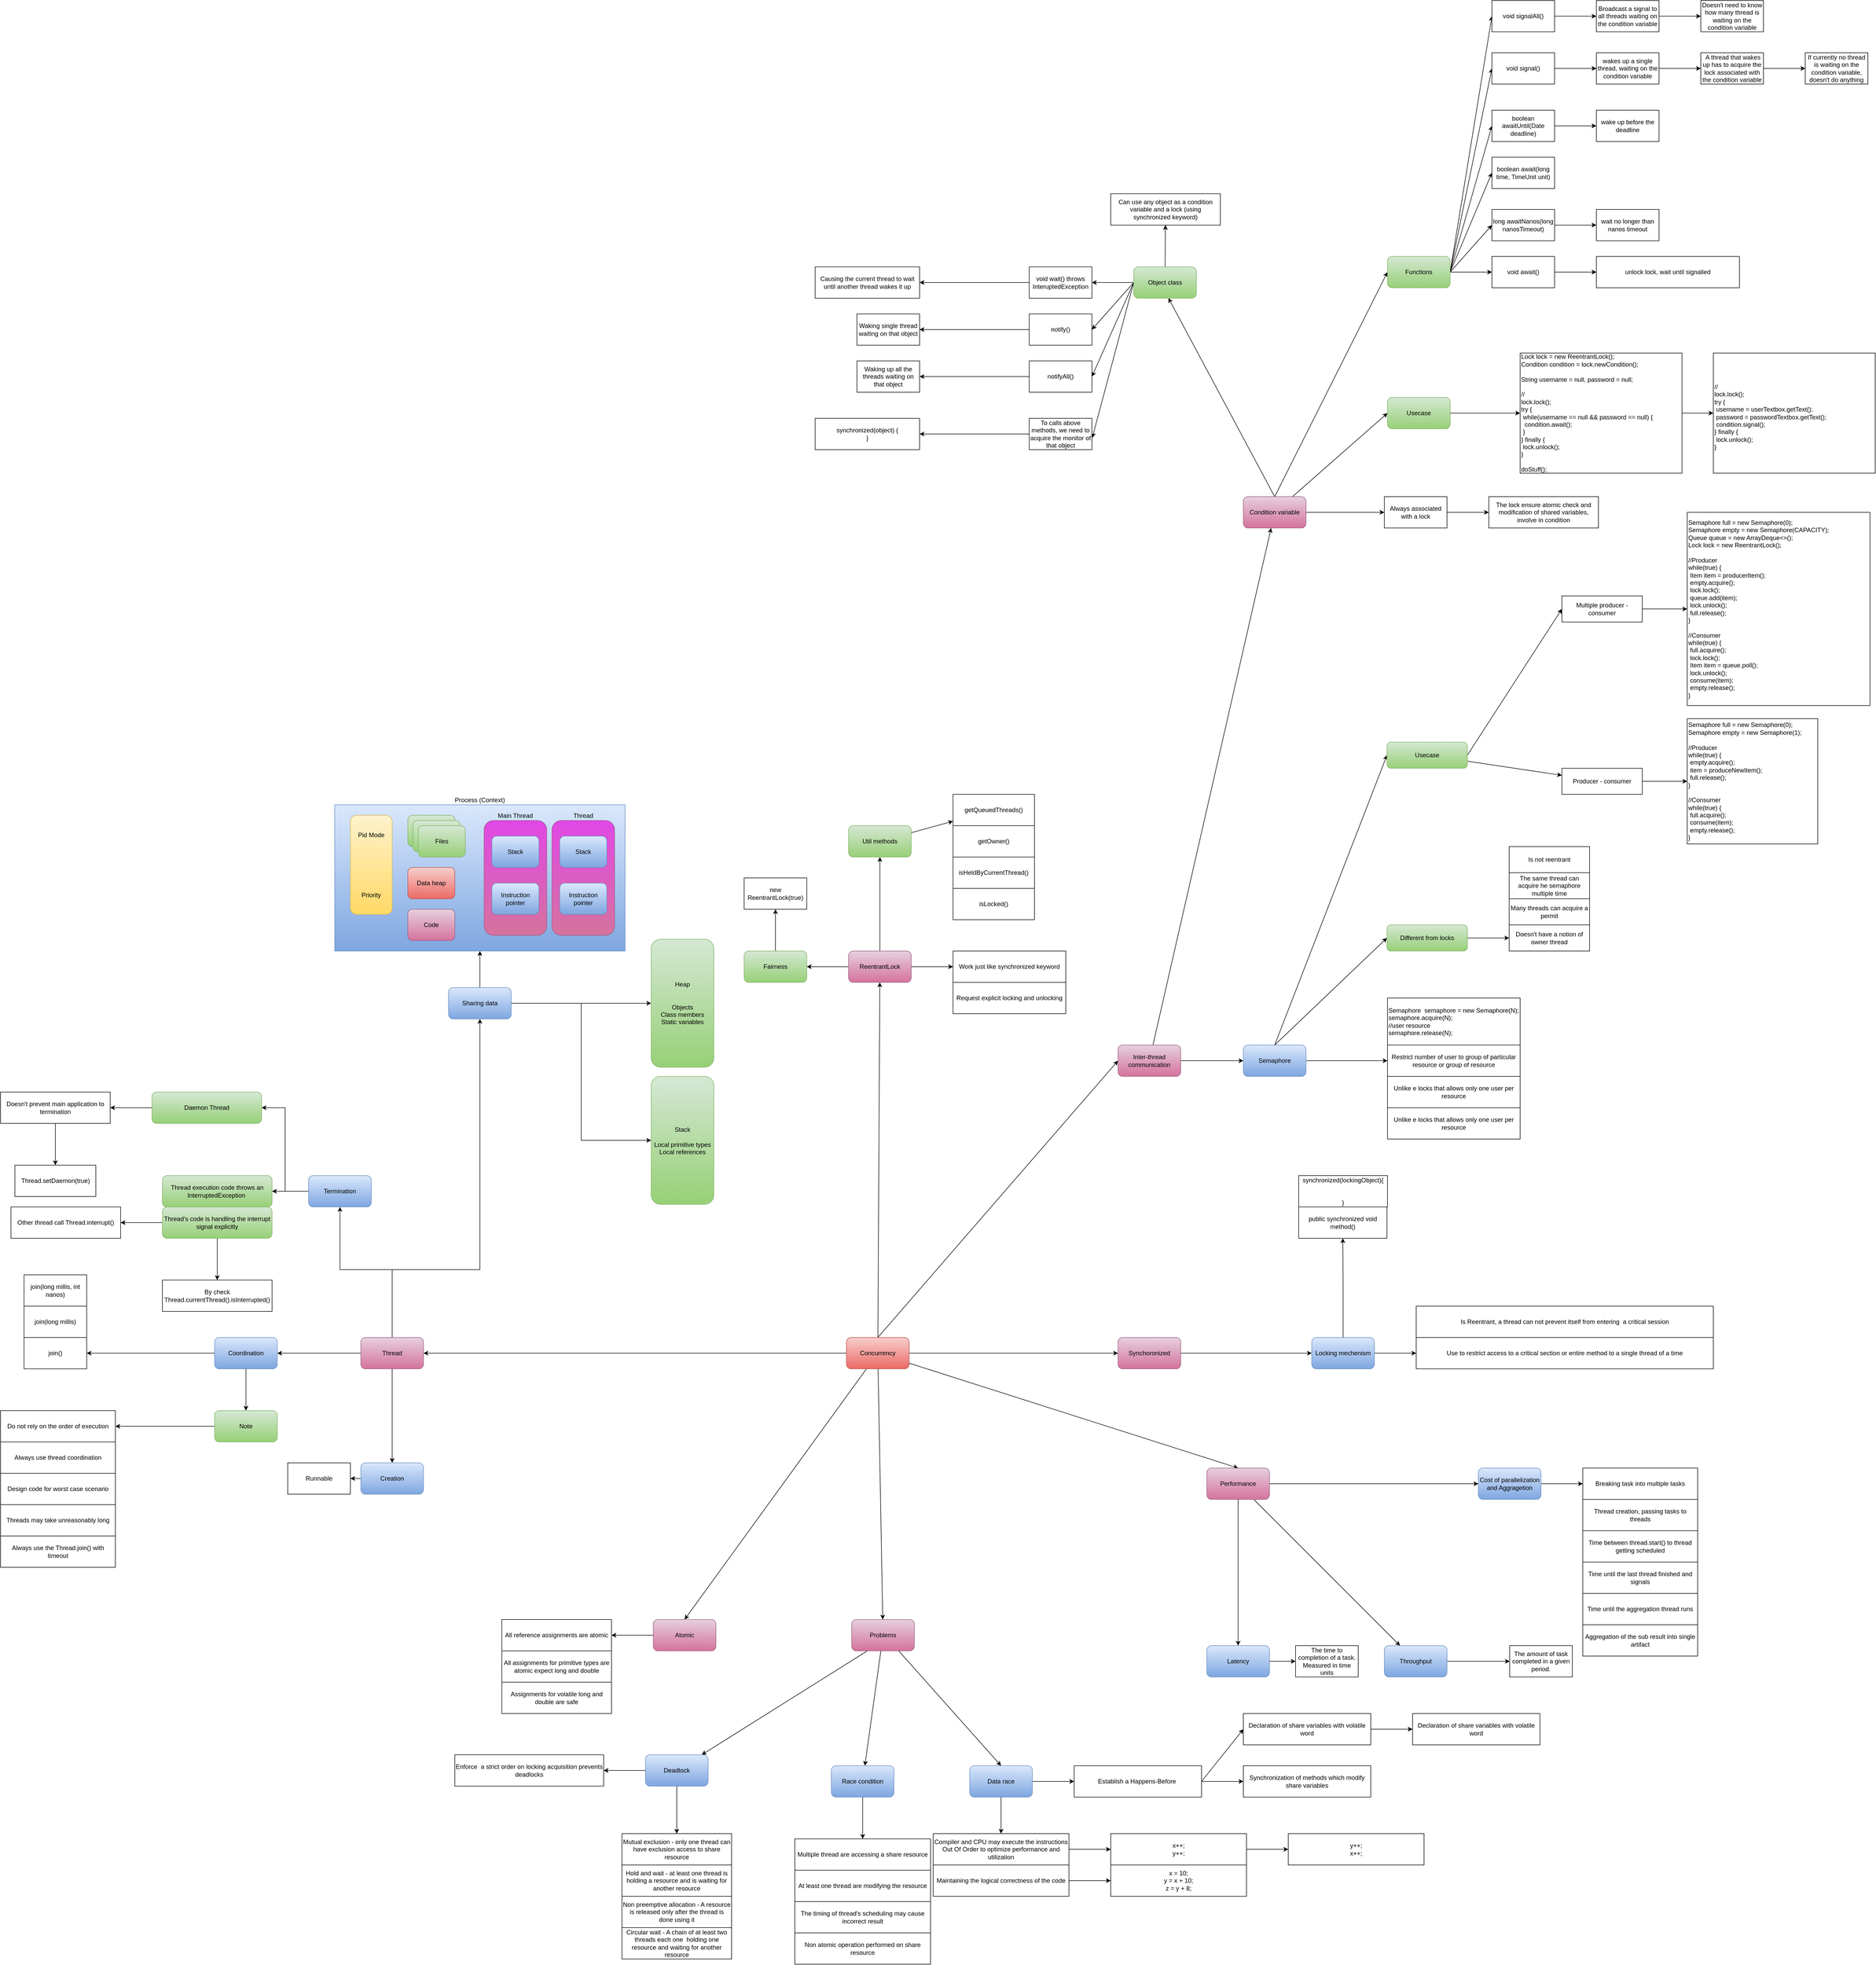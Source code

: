 <mxfile version="15.4.3" type="github">
  <diagram id="oZy7wKbEqz0-zu5jRp38" name="Page-1">
    <mxGraphModel dx="2783" dy="2982" grid="1" gridSize="10" guides="1" tooltips="1" connect="1" arrows="1" fold="1" page="1" pageScale="1" pageWidth="827" pageHeight="1169" math="0" shadow="0">
      <root>
        <mxCell id="0" />
        <mxCell id="1" parent="0" />
        <mxCell id="ih0MxeRuf-zjSA7udGjn-3" value="" style="edgeStyle=orthogonalEdgeStyle;rounded=0;orthogonalLoop=1;jettySize=auto;html=1;" parent="1" source="ih0MxeRuf-zjSA7udGjn-1" target="ih0MxeRuf-zjSA7udGjn-2" edge="1">
          <mxGeometry relative="1" as="geometry" />
        </mxCell>
        <mxCell id="8QjGCknOsjC02xYANgVm-7" value="" style="edgeStyle=orthogonalEdgeStyle;rounded=0;orthogonalLoop=1;jettySize=auto;html=1;" parent="1" source="ih0MxeRuf-zjSA7udGjn-1" target="8QjGCknOsjC02xYANgVm-6" edge="1">
          <mxGeometry relative="1" as="geometry" />
        </mxCell>
        <mxCell id="8QjGCknOsjC02xYANgVm-22" style="orthogonalLoop=1;jettySize=auto;html=1;entryX=0.5;entryY=0;entryDx=0;entryDy=0;rounded=0;strokeColor=none;" parent="1" source="ih0MxeRuf-zjSA7udGjn-1" target="ih0MxeRuf-zjSA7udGjn-39" edge="1">
          <mxGeometry relative="1" as="geometry" />
        </mxCell>
        <mxCell id="8QjGCknOsjC02xYANgVm-23" style="edgeStyle=none;rounded=0;orthogonalLoop=1;jettySize=auto;html=1;entryX=0.5;entryY=0;entryDx=0;entryDy=0;" parent="1" source="ih0MxeRuf-zjSA7udGjn-1" target="ih0MxeRuf-zjSA7udGjn-39" edge="1">
          <mxGeometry relative="1" as="geometry" />
        </mxCell>
        <mxCell id="8QjGCknOsjC02xYANgVm-25" style="edgeStyle=none;rounded=0;orthogonalLoop=1;jettySize=auto;html=1;entryX=0.5;entryY=0;entryDx=0;entryDy=0;" parent="1" source="ih0MxeRuf-zjSA7udGjn-1" target="8QjGCknOsjC02xYANgVm-24" edge="1">
          <mxGeometry relative="1" as="geometry" />
        </mxCell>
        <mxCell id="8QjGCknOsjC02xYANgVm-31" value="" style="edgeStyle=none;rounded=0;orthogonalLoop=1;jettySize=auto;html=1;" parent="1" source="ih0MxeRuf-zjSA7udGjn-1" target="8QjGCknOsjC02xYANgVm-30" edge="1">
          <mxGeometry relative="1" as="geometry" />
        </mxCell>
        <mxCell id="12GSZSamHGXfUHSNvfuX-2" style="rounded=0;orthogonalLoop=1;jettySize=auto;html=1;exitX=0.5;exitY=0;exitDx=0;exitDy=0;entryX=0;entryY=0.5;entryDx=0;entryDy=0;" edge="1" parent="1" source="ih0MxeRuf-zjSA7udGjn-1" target="12GSZSamHGXfUHSNvfuX-1">
          <mxGeometry relative="1" as="geometry" />
        </mxCell>
        <mxCell id="12GSZSamHGXfUHSNvfuX-93" value="" style="edgeStyle=none;rounded=0;orthogonalLoop=1;jettySize=auto;html=1;" edge="1" parent="1" source="ih0MxeRuf-zjSA7udGjn-1" target="12GSZSamHGXfUHSNvfuX-92">
          <mxGeometry relative="1" as="geometry" />
        </mxCell>
        <mxCell id="ih0MxeRuf-zjSA7udGjn-1" value="Concurrency" style="rounded=1;whiteSpace=wrap;html=1;gradientColor=#ea6b66;fillColor=#f8cecc;strokeColor=#b85450;" parent="1" vertex="1">
          <mxGeometry x="350" y="370" width="120" height="60" as="geometry" />
        </mxCell>
        <mxCell id="ih0MxeRuf-zjSA7udGjn-7" value="" style="edgeStyle=orthogonalEdgeStyle;rounded=0;orthogonalLoop=1;jettySize=auto;html=1;" parent="1" source="ih0MxeRuf-zjSA7udGjn-2" target="ih0MxeRuf-zjSA7udGjn-6" edge="1">
          <mxGeometry relative="1" as="geometry" />
        </mxCell>
        <mxCell id="ih0MxeRuf-zjSA7udGjn-10" value="" style="edgeStyle=orthogonalEdgeStyle;rounded=0;orthogonalLoop=1;jettySize=auto;html=1;" parent="1" source="ih0MxeRuf-zjSA7udGjn-2" target="ih0MxeRuf-zjSA7udGjn-9" edge="1">
          <mxGeometry relative="1" as="geometry">
            <Array as="points">
              <mxPoint x="-520" y="240" />
              <mxPoint x="-620" y="240" />
            </Array>
          </mxGeometry>
        </mxCell>
        <mxCell id="ih0MxeRuf-zjSA7udGjn-26" value="" style="edgeStyle=orthogonalEdgeStyle;rounded=0;orthogonalLoop=1;jettySize=auto;html=1;" parent="1" source="ih0MxeRuf-zjSA7udGjn-2" target="ih0MxeRuf-zjSA7udGjn-25" edge="1">
          <mxGeometry relative="1" as="geometry" />
        </mxCell>
        <mxCell id="ih0MxeRuf-zjSA7udGjn-62" style="edgeStyle=orthogonalEdgeStyle;rounded=0;orthogonalLoop=1;jettySize=auto;html=1;entryX=0.5;entryY=1;entryDx=0;entryDy=0;" parent="1" source="ih0MxeRuf-zjSA7udGjn-2" target="ih0MxeRuf-zjSA7udGjn-61" edge="1">
          <mxGeometry relative="1" as="geometry">
            <Array as="points">
              <mxPoint x="-520" y="240" />
              <mxPoint x="-352" y="240" />
            </Array>
            <mxPoint x="-360" y="-240" as="targetPoint" />
          </mxGeometry>
        </mxCell>
        <mxCell id="ih0MxeRuf-zjSA7udGjn-2" value="Thread" style="rounded=1;whiteSpace=wrap;html=1;gradientColor=#d5739d;fillColor=#e6d0de;strokeColor=#996185;" parent="1" vertex="1">
          <mxGeometry x="-580" y="370" width="120" height="60" as="geometry" />
        </mxCell>
        <mxCell id="ih0MxeRuf-zjSA7udGjn-4" value="Runnable" style="rounded=0;whiteSpace=wrap;html=1;" parent="1" vertex="1">
          <mxGeometry x="-720" y="610" width="120" height="60" as="geometry" />
        </mxCell>
        <mxCell id="ih0MxeRuf-zjSA7udGjn-8" style="edgeStyle=orthogonalEdgeStyle;rounded=0;orthogonalLoop=1;jettySize=auto;html=1;entryX=1;entryY=0.5;entryDx=0;entryDy=0;" parent="1" source="ih0MxeRuf-zjSA7udGjn-6" target="ih0MxeRuf-zjSA7udGjn-4" edge="1">
          <mxGeometry relative="1" as="geometry" />
        </mxCell>
        <mxCell id="ih0MxeRuf-zjSA7udGjn-6" value="Creation" style="rounded=1;whiteSpace=wrap;html=1;gradientColor=#7ea6e0;fillColor=#dae8fc;strokeColor=#6c8ebf;" parent="1" vertex="1">
          <mxGeometry x="-580" y="610" width="120" height="60" as="geometry" />
        </mxCell>
        <mxCell id="ih0MxeRuf-zjSA7udGjn-12" value="" style="edgeStyle=orthogonalEdgeStyle;rounded=0;orthogonalLoop=1;jettySize=auto;html=1;" parent="1" source="ih0MxeRuf-zjSA7udGjn-9" target="ih0MxeRuf-zjSA7udGjn-11" edge="1">
          <mxGeometry relative="1" as="geometry" />
        </mxCell>
        <mxCell id="ih0MxeRuf-zjSA7udGjn-20" style="edgeStyle=orthogonalEdgeStyle;rounded=0;orthogonalLoop=1;jettySize=auto;html=1;entryX=1;entryY=0.5;entryDx=0;entryDy=0;" parent="1" source="ih0MxeRuf-zjSA7udGjn-9" target="ih0MxeRuf-zjSA7udGjn-19" edge="1">
          <mxGeometry relative="1" as="geometry" />
        </mxCell>
        <mxCell id="ih0MxeRuf-zjSA7udGjn-9" value="Termination" style="rounded=1;whiteSpace=wrap;html=1;gradientColor=#7ea6e0;fillColor=#dae8fc;strokeColor=#6c8ebf;" parent="1" vertex="1">
          <mxGeometry x="-680" y="60" width="120" height="60" as="geometry" />
        </mxCell>
        <mxCell id="ih0MxeRuf-zjSA7udGjn-11" value="Thread execution code throws an InterruptedException&amp;nbsp;" style="rounded=1;whiteSpace=wrap;html=1;gradientColor=#97d077;fillColor=#d5e8d4;strokeColor=#82b366;" parent="1" vertex="1">
          <mxGeometry x="-960" y="60" width="210" height="60" as="geometry" />
        </mxCell>
        <mxCell id="ih0MxeRuf-zjSA7udGjn-15" value="" style="edgeStyle=orthogonalEdgeStyle;rounded=0;orthogonalLoop=1;jettySize=auto;html=1;" parent="1" source="ih0MxeRuf-zjSA7udGjn-13" target="ih0MxeRuf-zjSA7udGjn-14" edge="1">
          <mxGeometry relative="1" as="geometry" />
        </mxCell>
        <mxCell id="ih0MxeRuf-zjSA7udGjn-17" value="" style="edgeStyle=orthogonalEdgeStyle;rounded=0;orthogonalLoop=1;jettySize=auto;html=1;" parent="1" source="ih0MxeRuf-zjSA7udGjn-13" target="ih0MxeRuf-zjSA7udGjn-16" edge="1">
          <mxGeometry relative="1" as="geometry" />
        </mxCell>
        <mxCell id="ih0MxeRuf-zjSA7udGjn-13" value="Thread&#39;s code is handling the interrupt signal explicitly" style="rounded=1;whiteSpace=wrap;html=1;gradientColor=#97d077;fillColor=#d5e8d4;strokeColor=#82b366;" parent="1" vertex="1">
          <mxGeometry x="-960" y="120" width="210" height="60" as="geometry" />
        </mxCell>
        <mxCell id="ih0MxeRuf-zjSA7udGjn-14" value="By check Thread.currentThread().isInterrupted()" style="rounded=0;whiteSpace=wrap;html=1;" parent="1" vertex="1">
          <mxGeometry x="-960" y="260" width="210" height="60" as="geometry" />
        </mxCell>
        <mxCell id="ih0MxeRuf-zjSA7udGjn-16" value="Other thread call Thread.interrupt()" style="rounded=0;whiteSpace=wrap;html=1;" parent="1" vertex="1">
          <mxGeometry x="-1250" y="120" width="210" height="60" as="geometry" />
        </mxCell>
        <mxCell id="ih0MxeRuf-zjSA7udGjn-22" value="" style="edgeStyle=orthogonalEdgeStyle;rounded=0;orthogonalLoop=1;jettySize=auto;html=1;" parent="1" source="ih0MxeRuf-zjSA7udGjn-19" target="ih0MxeRuf-zjSA7udGjn-21" edge="1">
          <mxGeometry relative="1" as="geometry" />
        </mxCell>
        <mxCell id="ih0MxeRuf-zjSA7udGjn-19" value="Daemon Thread" style="rounded=1;whiteSpace=wrap;html=1;gradientColor=#97d077;fillColor=#d5e8d4;strokeColor=#82b366;" parent="1" vertex="1">
          <mxGeometry x="-980" y="-100" width="210" height="60" as="geometry" />
        </mxCell>
        <mxCell id="ih0MxeRuf-zjSA7udGjn-24" value="" style="edgeStyle=orthogonalEdgeStyle;rounded=0;orthogonalLoop=1;jettySize=auto;html=1;" parent="1" source="ih0MxeRuf-zjSA7udGjn-21" target="ih0MxeRuf-zjSA7udGjn-23" edge="1">
          <mxGeometry relative="1" as="geometry" />
        </mxCell>
        <mxCell id="ih0MxeRuf-zjSA7udGjn-21" value="Doesn&#39;t prevent main application to termination" style="rounded=0;whiteSpace=wrap;html=1;" parent="1" vertex="1">
          <mxGeometry x="-1270" y="-100" width="210" height="60" as="geometry" />
        </mxCell>
        <mxCell id="ih0MxeRuf-zjSA7udGjn-23" value="Thread.setDaemon(true)" style="whiteSpace=wrap;html=1;rounded=0;" parent="1" vertex="1">
          <mxGeometry x="-1242.5" y="40" width="155" height="60" as="geometry" />
        </mxCell>
        <mxCell id="ih0MxeRuf-zjSA7udGjn-28" value="" style="edgeStyle=orthogonalEdgeStyle;rounded=0;orthogonalLoop=1;jettySize=auto;html=1;" parent="1" source="ih0MxeRuf-zjSA7udGjn-25" target="ih0MxeRuf-zjSA7udGjn-27" edge="1">
          <mxGeometry relative="1" as="geometry" />
        </mxCell>
        <mxCell id="ih0MxeRuf-zjSA7udGjn-32" value="" style="edgeStyle=orthogonalEdgeStyle;rounded=0;orthogonalLoop=1;jettySize=auto;html=1;" parent="1" source="ih0MxeRuf-zjSA7udGjn-25" target="ih0MxeRuf-zjSA7udGjn-31" edge="1">
          <mxGeometry relative="1" as="geometry" />
        </mxCell>
        <mxCell id="ih0MxeRuf-zjSA7udGjn-25" value="Coordination" style="rounded=1;whiteSpace=wrap;html=1;gradientColor=#7ea6e0;fillColor=#dae8fc;strokeColor=#6c8ebf;" parent="1" vertex="1">
          <mxGeometry x="-860" y="370" width="120" height="60" as="geometry" />
        </mxCell>
        <mxCell id="ih0MxeRuf-zjSA7udGjn-27" value="join()" style="rounded=0;whiteSpace=wrap;html=1;" parent="1" vertex="1">
          <mxGeometry x="-1225" y="370" width="120" height="60" as="geometry" />
        </mxCell>
        <mxCell id="ih0MxeRuf-zjSA7udGjn-29" value="join(long millis, int nanos)" style="rounded=0;whiteSpace=wrap;html=1;" parent="1" vertex="1">
          <mxGeometry x="-1225" y="250" width="120" height="60" as="geometry" />
        </mxCell>
        <mxCell id="ih0MxeRuf-zjSA7udGjn-30" value="join(long millis)" style="rounded=0;whiteSpace=wrap;html=1;" parent="1" vertex="1">
          <mxGeometry x="-1225" y="310" width="120" height="60" as="geometry" />
        </mxCell>
        <mxCell id="ih0MxeRuf-zjSA7udGjn-34" value="" style="edgeStyle=orthogonalEdgeStyle;rounded=0;orthogonalLoop=1;jettySize=auto;html=1;" parent="1" source="ih0MxeRuf-zjSA7udGjn-31" target="ih0MxeRuf-zjSA7udGjn-33" edge="1">
          <mxGeometry relative="1" as="geometry" />
        </mxCell>
        <mxCell id="ih0MxeRuf-zjSA7udGjn-31" value="Note" style="rounded=1;whiteSpace=wrap;html=1;gradientColor=#97d077;fillColor=#d5e8d4;strokeColor=#82b366;" parent="1" vertex="1">
          <mxGeometry x="-860" y="510" width="120" height="60" as="geometry" />
        </mxCell>
        <mxCell id="ih0MxeRuf-zjSA7udGjn-33" value="Do not rely on the order of execution" style="rounded=0;whiteSpace=wrap;html=1;" parent="1" vertex="1">
          <mxGeometry x="-1270" y="510" width="220" height="60" as="geometry" />
        </mxCell>
        <mxCell id="ih0MxeRuf-zjSA7udGjn-35" value="Always use thread coordination" style="rounded=0;whiteSpace=wrap;html=1;" parent="1" vertex="1">
          <mxGeometry x="-1270" y="570" width="220" height="60" as="geometry" />
        </mxCell>
        <mxCell id="ih0MxeRuf-zjSA7udGjn-36" value="Design code for worst case scenario" style="rounded=0;whiteSpace=wrap;html=1;" parent="1" vertex="1">
          <mxGeometry x="-1270" y="630" width="220" height="60" as="geometry" />
        </mxCell>
        <mxCell id="ih0MxeRuf-zjSA7udGjn-37" value="Threads may take unreasonably long" style="rounded=0;whiteSpace=wrap;html=1;" parent="1" vertex="1">
          <mxGeometry x="-1270" y="690" width="220" height="60" as="geometry" />
        </mxCell>
        <mxCell id="ih0MxeRuf-zjSA7udGjn-38" value="Always use the Thread.join() with timeout" style="rounded=0;whiteSpace=wrap;html=1;" parent="1" vertex="1">
          <mxGeometry x="-1270" y="750" width="220" height="60" as="geometry" />
        </mxCell>
        <mxCell id="ih0MxeRuf-zjSA7udGjn-42" value="" style="edgeStyle=orthogonalEdgeStyle;rounded=0;orthogonalLoop=1;jettySize=auto;html=1;" parent="1" source="ih0MxeRuf-zjSA7udGjn-39" target="ih0MxeRuf-zjSA7udGjn-41" edge="1">
          <mxGeometry relative="1" as="geometry" />
        </mxCell>
        <mxCell id="ih0MxeRuf-zjSA7udGjn-46" value="" style="rounded=0;orthogonalLoop=1;jettySize=auto;html=1;" parent="1" source="ih0MxeRuf-zjSA7udGjn-39" target="ih0MxeRuf-zjSA7udGjn-45" edge="1">
          <mxGeometry relative="1" as="geometry" />
        </mxCell>
        <mxCell id="ih0MxeRuf-zjSA7udGjn-50" value="" style="edgeStyle=orthogonalEdgeStyle;rounded=0;orthogonalLoop=1;jettySize=auto;html=1;" parent="1" source="ih0MxeRuf-zjSA7udGjn-39" target="ih0MxeRuf-zjSA7udGjn-49" edge="1">
          <mxGeometry relative="1" as="geometry" />
        </mxCell>
        <mxCell id="ih0MxeRuf-zjSA7udGjn-39" value="Performance" style="rounded=1;whiteSpace=wrap;html=1;gradientColor=#d5739d;fillColor=#e6d0de;strokeColor=#996185;" parent="1" vertex="1">
          <mxGeometry x="1040" y="620" width="120" height="60" as="geometry" />
        </mxCell>
        <mxCell id="ih0MxeRuf-zjSA7udGjn-44" value="" style="edgeStyle=orthogonalEdgeStyle;rounded=0;orthogonalLoop=1;jettySize=auto;html=1;" parent="1" source="ih0MxeRuf-zjSA7udGjn-41" target="ih0MxeRuf-zjSA7udGjn-43" edge="1">
          <mxGeometry relative="1" as="geometry" />
        </mxCell>
        <mxCell id="ih0MxeRuf-zjSA7udGjn-41" value="Latency" style="rounded=1;whiteSpace=wrap;html=1;gradientColor=#7ea6e0;fillColor=#dae8fc;strokeColor=#6c8ebf;" parent="1" vertex="1">
          <mxGeometry x="1040" y="960" width="120" height="60" as="geometry" />
        </mxCell>
        <mxCell id="ih0MxeRuf-zjSA7udGjn-43" value="The time to completion of a task. Measured in time units" style="rounded=0;whiteSpace=wrap;html=1;" parent="1" vertex="1">
          <mxGeometry x="1210" y="960" width="120" height="60" as="geometry" />
        </mxCell>
        <mxCell id="ih0MxeRuf-zjSA7udGjn-48" value="" style="edgeStyle=orthogonalEdgeStyle;rounded=0;orthogonalLoop=1;jettySize=auto;html=1;" parent="1" source="ih0MxeRuf-zjSA7udGjn-45" target="ih0MxeRuf-zjSA7udGjn-47" edge="1">
          <mxGeometry relative="1" as="geometry" />
        </mxCell>
        <mxCell id="ih0MxeRuf-zjSA7udGjn-45" value="Throughput" style="rounded=1;whiteSpace=wrap;html=1;gradientColor=#7ea6e0;fillColor=#dae8fc;strokeColor=#6c8ebf;" parent="1" vertex="1">
          <mxGeometry x="1380" y="960" width="120" height="60" as="geometry" />
        </mxCell>
        <mxCell id="ih0MxeRuf-zjSA7udGjn-47" value="The amount of task completed in a given period." style="whiteSpace=wrap;html=1;rounded=0;" parent="1" vertex="1">
          <mxGeometry x="1620" y="960" width="120" height="60" as="geometry" />
        </mxCell>
        <mxCell id="ih0MxeRuf-zjSA7udGjn-52" value="" style="edgeStyle=orthogonalEdgeStyle;rounded=0;orthogonalLoop=1;jettySize=auto;html=1;" parent="1" source="ih0MxeRuf-zjSA7udGjn-49" target="ih0MxeRuf-zjSA7udGjn-51" edge="1">
          <mxGeometry relative="1" as="geometry" />
        </mxCell>
        <mxCell id="ih0MxeRuf-zjSA7udGjn-49" value="Cost of parallelization and Aggragetion" style="rounded=1;whiteSpace=wrap;html=1;gradientColor=#7ea6e0;fillColor=#dae8fc;strokeColor=#6c8ebf;" parent="1" vertex="1">
          <mxGeometry x="1560" y="620" width="120" height="60" as="geometry" />
        </mxCell>
        <mxCell id="ih0MxeRuf-zjSA7udGjn-51" value="Breaking task into multiple tasks" style="rounded=0;whiteSpace=wrap;html=1;" parent="1" vertex="1">
          <mxGeometry x="1760" y="620" width="220" height="60" as="geometry" />
        </mxCell>
        <mxCell id="ih0MxeRuf-zjSA7udGjn-53" value="Thread creation, passing tasks to threads" style="rounded=0;whiteSpace=wrap;html=1;" parent="1" vertex="1">
          <mxGeometry x="1760" y="680" width="220" height="60" as="geometry" />
        </mxCell>
        <mxCell id="ih0MxeRuf-zjSA7udGjn-54" value="Time between thread.start() to thread getting scheduled" style="rounded=0;whiteSpace=wrap;html=1;" parent="1" vertex="1">
          <mxGeometry x="1760" y="740" width="220" height="60" as="geometry" />
        </mxCell>
        <mxCell id="ih0MxeRuf-zjSA7udGjn-55" value="Time until the last thread finished and signals" style="rounded=0;whiteSpace=wrap;html=1;" parent="1" vertex="1">
          <mxGeometry x="1760" y="800" width="220" height="60" as="geometry" />
        </mxCell>
        <mxCell id="ih0MxeRuf-zjSA7udGjn-56" value="Time until the aggregation thread runs" style="rounded=0;whiteSpace=wrap;html=1;" parent="1" vertex="1">
          <mxGeometry x="1760" y="860" width="220" height="60" as="geometry" />
        </mxCell>
        <mxCell id="ih0MxeRuf-zjSA7udGjn-57" value="Aggregation of the sub result into single artifact" style="rounded=0;whiteSpace=wrap;html=1;" parent="1" vertex="1">
          <mxGeometry x="1760" y="920" width="220" height="60" as="geometry" />
        </mxCell>
        <mxCell id="8QjGCknOsjC02xYANgVm-1" value="" style="edgeStyle=orthogonalEdgeStyle;rounded=0;orthogonalLoop=1;jettySize=auto;html=1;entryX=0.5;entryY=1;entryDx=0;entryDy=0;" parent="1" source="ih0MxeRuf-zjSA7udGjn-61" target="ih0MxeRuf-zjSA7udGjn-64" edge="1">
          <mxGeometry relative="1" as="geometry" />
        </mxCell>
        <mxCell id="8QjGCknOsjC02xYANgVm-3" value="" style="edgeStyle=orthogonalEdgeStyle;rounded=0;orthogonalLoop=1;jettySize=auto;html=1;" parent="1" source="ih0MxeRuf-zjSA7udGjn-61" target="8QjGCknOsjC02xYANgVm-2" edge="1">
          <mxGeometry relative="1" as="geometry" />
        </mxCell>
        <mxCell id="8QjGCknOsjC02xYANgVm-5" style="edgeStyle=orthogonalEdgeStyle;rounded=0;orthogonalLoop=1;jettySize=auto;html=1;entryX=0;entryY=0.5;entryDx=0;entryDy=0;" parent="1" source="ih0MxeRuf-zjSA7udGjn-61" target="8QjGCknOsjC02xYANgVm-4" edge="1">
          <mxGeometry relative="1" as="geometry" />
        </mxCell>
        <mxCell id="ih0MxeRuf-zjSA7udGjn-61" value="Sharing data" style="rounded=1;whiteSpace=wrap;html=1;gradientColor=#7ea6e0;fillColor=#dae8fc;strokeColor=#6c8ebf;" parent="1" vertex="1">
          <mxGeometry x="-412" y="-300" width="120" height="60" as="geometry" />
        </mxCell>
        <mxCell id="ih0MxeRuf-zjSA7udGjn-64" value="Process (Context)" style="rounded=0;whiteSpace=wrap;html=1;gradientColor=#7ea6e0;fillColor=#dae8fc;strokeColor=#6c8ebf;labelPosition=center;verticalLabelPosition=top;align=center;verticalAlign=bottom;textDirection=ltr;arcSize=0;" parent="1" vertex="1">
          <mxGeometry x="-630" y="-650" width="556" height="280" as="geometry" />
        </mxCell>
        <mxCell id="ih0MxeRuf-zjSA7udGjn-65" value="Pid Mode&lt;br&gt;&lt;br&gt;&lt;br&gt;&lt;br&gt;&lt;br&gt;&lt;br&gt;&lt;br&gt;&lt;br&gt;Priority" style="rounded=1;whiteSpace=wrap;html=1;gradientColor=#ffd966;fillColor=#fff2cc;strokeColor=#d6b656;" parent="1" vertex="1">
          <mxGeometry x="-600" y="-630" width="80" height="190" as="geometry" />
        </mxCell>
        <mxCell id="ih0MxeRuf-zjSA7udGjn-66" value="Files" style="rounded=1;whiteSpace=wrap;html=1;gradientColor=#97d077;fillColor=#d5e8d4;strokeColor=#82b366;" parent="1" vertex="1">
          <mxGeometry x="-490" y="-630" width="90" height="60" as="geometry" />
        </mxCell>
        <mxCell id="ih0MxeRuf-zjSA7udGjn-67" value="Files" style="rounded=1;whiteSpace=wrap;html=1;gradientColor=#97d077;fillColor=#d5e8d4;strokeColor=#82b366;" parent="1" vertex="1">
          <mxGeometry x="-480" y="-620" width="90" height="60" as="geometry" />
        </mxCell>
        <mxCell id="ih0MxeRuf-zjSA7udGjn-68" value="Files" style="rounded=1;whiteSpace=wrap;html=1;gradientColor=#97d077;fillColor=#d5e8d4;strokeColor=#82b366;" parent="1" vertex="1">
          <mxGeometry x="-470" y="-610" width="90" height="60" as="geometry" />
        </mxCell>
        <mxCell id="ih0MxeRuf-zjSA7udGjn-69" value="Data heap" style="rounded=1;whiteSpace=wrap;html=1;gradientColor=#ea6b66;fillColor=#f8cecc;strokeColor=#b85450;" parent="1" vertex="1">
          <mxGeometry x="-490" y="-530" width="90" height="60" as="geometry" />
        </mxCell>
        <mxCell id="ih0MxeRuf-zjSA7udGjn-70" value="Code" style="rounded=1;whiteSpace=wrap;html=1;gradientColor=#d5739d;fillColor=#e6d0de;strokeColor=#996185;" parent="1" vertex="1">
          <mxGeometry x="-490" y="-450" width="90" height="60" as="geometry" />
        </mxCell>
        <mxCell id="ih0MxeRuf-zjSA7udGjn-71" value="Main Thread" style="rounded=1;whiteSpace=wrap;html=1;gradientColor=#d5739d;fillColor=#E147E6;strokeColor=#996185;labelPosition=center;verticalLabelPosition=top;align=center;verticalAlign=bottom;" parent="1" vertex="1">
          <mxGeometry x="-344" y="-620" width="120" height="220" as="geometry" />
        </mxCell>
        <mxCell id="ih0MxeRuf-zjSA7udGjn-72" value="Stack" style="rounded=1;whiteSpace=wrap;html=1;gradientColor=#7ea6e0;fillColor=#dae8fc;strokeColor=#6c8ebf;" parent="1" vertex="1">
          <mxGeometry x="-329" y="-590" width="90" height="60" as="geometry" />
        </mxCell>
        <mxCell id="ih0MxeRuf-zjSA7udGjn-73" value="Instruction pointer" style="rounded=1;whiteSpace=wrap;html=1;gradientColor=#7ea6e0;fillColor=#dae8fc;strokeColor=#6c8ebf;" parent="1" vertex="1">
          <mxGeometry x="-329" y="-500" width="90" height="60" as="geometry" />
        </mxCell>
        <mxCell id="ih0MxeRuf-zjSA7udGjn-80" value="Thread" style="rounded=1;whiteSpace=wrap;html=1;gradientColor=#d5739d;fillColor=#E147E6;strokeColor=#996185;labelPosition=center;verticalLabelPosition=top;align=center;verticalAlign=bottom;" parent="1" vertex="1">
          <mxGeometry x="-214" y="-620" width="120" height="220" as="geometry" />
        </mxCell>
        <mxCell id="ih0MxeRuf-zjSA7udGjn-81" value="Stack" style="rounded=1;whiteSpace=wrap;html=1;gradientColor=#7ea6e0;fillColor=#dae8fc;strokeColor=#6c8ebf;" parent="1" vertex="1">
          <mxGeometry x="-199" y="-590" width="90" height="60" as="geometry" />
        </mxCell>
        <mxCell id="ih0MxeRuf-zjSA7udGjn-82" value="Instruction pointer" style="rounded=1;whiteSpace=wrap;html=1;gradientColor=#7ea6e0;fillColor=#dae8fc;strokeColor=#6c8ebf;" parent="1" vertex="1">
          <mxGeometry x="-199" y="-500" width="90" height="60" as="geometry" />
        </mxCell>
        <mxCell id="8QjGCknOsjC02xYANgVm-2" value="Heap&lt;br&gt;&lt;br&gt;&lt;br&gt;Objects&lt;br&gt;Class members&lt;br&gt;Static variables" style="rounded=1;whiteSpace=wrap;html=1;gradientColor=#97d077;fillColor=#d5e8d4;strokeColor=#82b366;labelPosition=center;verticalLabelPosition=middle;align=center;verticalAlign=middle;" parent="1" vertex="1">
          <mxGeometry x="-24" y="-392.5" width="120" height="245" as="geometry" />
        </mxCell>
        <mxCell id="8QjGCknOsjC02xYANgVm-4" value="Stack&lt;br&gt;&lt;br&gt;Local primitive types&lt;br&gt;Local references" style="rounded=1;whiteSpace=wrap;html=1;gradientColor=#97d077;fillColor=#d5e8d4;strokeColor=#82b366;labelPosition=center;verticalLabelPosition=middle;align=center;verticalAlign=middle;" parent="1" vertex="1">
          <mxGeometry x="-24" y="-130" width="120" height="245" as="geometry" />
        </mxCell>
        <mxCell id="8QjGCknOsjC02xYANgVm-9" value="" style="edgeStyle=orthogonalEdgeStyle;rounded=0;orthogonalLoop=1;jettySize=auto;html=1;" parent="1" source="8QjGCknOsjC02xYANgVm-6" target="8QjGCknOsjC02xYANgVm-8" edge="1">
          <mxGeometry relative="1" as="geometry" />
        </mxCell>
        <mxCell id="8QjGCknOsjC02xYANgVm-6" value="Synchoronized" style="rounded=1;whiteSpace=wrap;html=1;gradientColor=#d5739d;fillColor=#e6d0de;strokeColor=#996185;" parent="1" vertex="1">
          <mxGeometry x="870" y="370" width="120" height="60" as="geometry" />
        </mxCell>
        <mxCell id="8QjGCknOsjC02xYANgVm-11" value="" style="edgeStyle=orthogonalEdgeStyle;rounded=0;orthogonalLoop=1;jettySize=auto;html=1;" parent="1" source="8QjGCknOsjC02xYANgVm-8" target="8QjGCknOsjC02xYANgVm-10" edge="1">
          <mxGeometry relative="1" as="geometry" />
        </mxCell>
        <mxCell id="8QjGCknOsjC02xYANgVm-13" value="" style="edgeStyle=orthogonalEdgeStyle;rounded=0;orthogonalLoop=1;jettySize=auto;html=1;" parent="1" source="8QjGCknOsjC02xYANgVm-8" target="8QjGCknOsjC02xYANgVm-12" edge="1">
          <mxGeometry relative="1" as="geometry" />
        </mxCell>
        <mxCell id="8QjGCknOsjC02xYANgVm-8" value="Locking mechenism" style="rounded=1;whiteSpace=wrap;html=1;gradientColor=#7ea6e0;fillColor=#dae8fc;strokeColor=#6c8ebf;" parent="1" vertex="1">
          <mxGeometry x="1241" y="370" width="120" height="60" as="geometry" />
        </mxCell>
        <mxCell id="8QjGCknOsjC02xYANgVm-10" value="Use to restrict access to a critical section or entire method to a single thread of a time" style="rounded=0;whiteSpace=wrap;html=1;" parent="1" vertex="1">
          <mxGeometry x="1441" y="370" width="569" height="60" as="geometry" />
        </mxCell>
        <mxCell id="8QjGCknOsjC02xYANgVm-12" value="public synchronized void method()" style="rounded=0;whiteSpace=wrap;html=1;" parent="1" vertex="1">
          <mxGeometry x="1216" y="120" width="169" height="60" as="geometry" />
        </mxCell>
        <mxCell id="8QjGCknOsjC02xYANgVm-14" value="synchronized(lockingObject){&lt;br&gt;&lt;br&gt;&lt;br&gt;}&lt;br&gt;" style="rounded=0;whiteSpace=wrap;html=1;" parent="1" vertex="1">
          <mxGeometry x="1216" y="60" width="170" height="60" as="geometry" />
        </mxCell>
        <mxCell id="8QjGCknOsjC02xYANgVm-16" value="Is Reentrant, a thread can not prevent itself from entering&amp;nbsp; a critical session" style="rounded=0;whiteSpace=wrap;html=1;" parent="1" vertex="1">
          <mxGeometry x="1441" y="310" width="569" height="60" as="geometry" />
        </mxCell>
        <mxCell id="8QjGCknOsjC02xYANgVm-27" value="" style="edgeStyle=none;rounded=0;orthogonalLoop=1;jettySize=auto;html=1;" parent="1" source="8QjGCknOsjC02xYANgVm-24" target="8QjGCknOsjC02xYANgVm-26" edge="1">
          <mxGeometry relative="1" as="geometry" />
        </mxCell>
        <mxCell id="8QjGCknOsjC02xYANgVm-24" value="Atomic" style="rounded=1;whiteSpace=wrap;html=1;gradientColor=#d5739d;fillColor=#e6d0de;strokeColor=#996185;" parent="1" vertex="1">
          <mxGeometry x="-20" y="910" width="120" height="60" as="geometry" />
        </mxCell>
        <mxCell id="8QjGCknOsjC02xYANgVm-26" value="All reference assignments are atomic" style="rounded=0;whiteSpace=wrap;html=1;" parent="1" vertex="1">
          <mxGeometry x="-310" y="910" width="210" height="60" as="geometry" />
        </mxCell>
        <mxCell id="8QjGCknOsjC02xYANgVm-28" value="All assignments for primitive types are atomic expect long and double" style="rounded=0;whiteSpace=wrap;html=1;" parent="1" vertex="1">
          <mxGeometry x="-310" y="970" width="210" height="60" as="geometry" />
        </mxCell>
        <mxCell id="8QjGCknOsjC02xYANgVm-29" value="Assignments for volatile long and double are safe" style="rounded=0;whiteSpace=wrap;html=1;" parent="1" vertex="1">
          <mxGeometry x="-310" y="1030" width="210" height="60" as="geometry" />
        </mxCell>
        <mxCell id="8QjGCknOsjC02xYANgVm-33" value="" style="edgeStyle=none;rounded=0;orthogonalLoop=1;jettySize=auto;html=1;" parent="1" source="8QjGCknOsjC02xYANgVm-30" target="8QjGCknOsjC02xYANgVm-32" edge="1">
          <mxGeometry relative="1" as="geometry" />
        </mxCell>
        <mxCell id="8QjGCknOsjC02xYANgVm-40" style="edgeStyle=none;rounded=0;orthogonalLoop=1;jettySize=auto;html=1;exitX=0.75;exitY=1;exitDx=0;exitDy=0;entryX=0.5;entryY=0;entryDx=0;entryDy=0;" parent="1" source="8QjGCknOsjC02xYANgVm-30" target="8QjGCknOsjC02xYANgVm-39" edge="1">
          <mxGeometry relative="1" as="geometry" />
        </mxCell>
        <mxCell id="8QjGCknOsjC02xYANgVm-61" style="edgeStyle=none;rounded=0;orthogonalLoop=1;jettySize=auto;html=1;exitX=0.25;exitY=1;exitDx=0;exitDy=0;" parent="1" source="8QjGCknOsjC02xYANgVm-30" target="8QjGCknOsjC02xYANgVm-59" edge="1">
          <mxGeometry relative="1" as="geometry" />
        </mxCell>
        <mxCell id="8QjGCknOsjC02xYANgVm-30" value="Problems" style="rounded=1;whiteSpace=wrap;html=1;gradientColor=#d5739d;fillColor=#e6d0de;strokeColor=#996185;" parent="1" vertex="1">
          <mxGeometry x="360" y="910" width="120" height="60" as="geometry" />
        </mxCell>
        <mxCell id="8QjGCknOsjC02xYANgVm-35" value="" style="edgeStyle=none;rounded=0;orthogonalLoop=1;jettySize=auto;html=1;" parent="1" source="8QjGCknOsjC02xYANgVm-32" target="8QjGCknOsjC02xYANgVm-34" edge="1">
          <mxGeometry relative="1" as="geometry" />
        </mxCell>
        <mxCell id="8QjGCknOsjC02xYANgVm-32" value="Race condition" style="rounded=1;whiteSpace=wrap;html=1;gradientColor=#7ea6e0;fillColor=#dae8fc;strokeColor=#6c8ebf;" parent="1" vertex="1">
          <mxGeometry x="321" y="1190" width="120" height="60" as="geometry" />
        </mxCell>
        <mxCell id="8QjGCknOsjC02xYANgVm-34" value="Multiple thread are accessing a share resource" style="rounded=0;whiteSpace=wrap;html=1;" parent="1" vertex="1">
          <mxGeometry x="251" y="1330" width="260" height="60" as="geometry" />
        </mxCell>
        <mxCell id="8QjGCknOsjC02xYANgVm-36" value="At least one thread are modifying the resource" style="rounded=0;whiteSpace=wrap;html=1;" parent="1" vertex="1">
          <mxGeometry x="251" y="1390" width="260" height="60" as="geometry" />
        </mxCell>
        <mxCell id="8QjGCknOsjC02xYANgVm-37" value="The timing of thread&#39;s scheduling may cause incorrect result" style="rounded=0;whiteSpace=wrap;html=1;" parent="1" vertex="1">
          <mxGeometry x="251" y="1450" width="260" height="60" as="geometry" />
        </mxCell>
        <mxCell id="8QjGCknOsjC02xYANgVm-38" value="Non atomic operation performed on share resource" style="rounded=0;whiteSpace=wrap;html=1;" parent="1" vertex="1">
          <mxGeometry x="251" y="1510" width="260" height="60" as="geometry" />
        </mxCell>
        <mxCell id="8QjGCknOsjC02xYANgVm-42" value="" style="edgeStyle=none;rounded=0;orthogonalLoop=1;jettySize=auto;html=1;" parent="1" source="8QjGCknOsjC02xYANgVm-39" target="8QjGCknOsjC02xYANgVm-41" edge="1">
          <mxGeometry relative="1" as="geometry" />
        </mxCell>
        <mxCell id="8QjGCknOsjC02xYANgVm-52" value="" style="edgeStyle=none;rounded=0;orthogonalLoop=1;jettySize=auto;html=1;" parent="1" source="8QjGCknOsjC02xYANgVm-39" target="8QjGCknOsjC02xYANgVm-51" edge="1">
          <mxGeometry relative="1" as="geometry" />
        </mxCell>
        <mxCell id="8QjGCknOsjC02xYANgVm-39" value="Data race" style="rounded=1;whiteSpace=wrap;html=1;gradientColor=#7ea6e0;fillColor=#dae8fc;strokeColor=#6c8ebf;" parent="1" vertex="1">
          <mxGeometry x="586" y="1190" width="120" height="60" as="geometry" />
        </mxCell>
        <mxCell id="8QjGCknOsjC02xYANgVm-48" value="" style="edgeStyle=none;rounded=0;orthogonalLoop=1;jettySize=auto;html=1;" parent="1" source="8QjGCknOsjC02xYANgVm-41" target="8QjGCknOsjC02xYANgVm-47" edge="1">
          <mxGeometry relative="1" as="geometry" />
        </mxCell>
        <mxCell id="8QjGCknOsjC02xYANgVm-41" value="Compiler and CPU may execute the instructions Out Of Order to optimize performance and utilization" style="rounded=0;whiteSpace=wrap;html=1;" parent="1" vertex="1">
          <mxGeometry x="516" y="1320" width="260" height="60" as="geometry" />
        </mxCell>
        <mxCell id="8QjGCknOsjC02xYANgVm-45" value="" style="edgeStyle=none;rounded=0;orthogonalLoop=1;jettySize=auto;html=1;" parent="1" source="8QjGCknOsjC02xYANgVm-43" target="8QjGCknOsjC02xYANgVm-44" edge="1">
          <mxGeometry relative="1" as="geometry" />
        </mxCell>
        <mxCell id="8QjGCknOsjC02xYANgVm-43" value="Maintaining the logical correctness of the code" style="rounded=0;whiteSpace=wrap;html=1;" parent="1" vertex="1">
          <mxGeometry x="516" y="1380" width="260" height="60" as="geometry" />
        </mxCell>
        <mxCell id="8QjGCknOsjC02xYANgVm-44" value="x = 10;&lt;br&gt;y = x + 10;&lt;br&gt;z = y + 8;" style="rounded=0;whiteSpace=wrap;html=1;" parent="1" vertex="1">
          <mxGeometry x="856" y="1380" width="260" height="60" as="geometry" />
        </mxCell>
        <mxCell id="8QjGCknOsjC02xYANgVm-50" value="" style="edgeStyle=none;rounded=0;orthogonalLoop=1;jettySize=auto;html=1;" parent="1" source="8QjGCknOsjC02xYANgVm-47" target="8QjGCknOsjC02xYANgVm-49" edge="1">
          <mxGeometry relative="1" as="geometry" />
        </mxCell>
        <mxCell id="8QjGCknOsjC02xYANgVm-47" value="x++;&lt;br&gt;y++;" style="rounded=0;whiteSpace=wrap;html=1;" parent="1" vertex="1">
          <mxGeometry x="856" y="1320" width="260" height="60" as="geometry" />
        </mxCell>
        <mxCell id="8QjGCknOsjC02xYANgVm-49" value="y++;&lt;br&gt;x++;" style="rounded=0;whiteSpace=wrap;html=1;" parent="1" vertex="1">
          <mxGeometry x="1196" y="1320" width="260" height="60" as="geometry" />
        </mxCell>
        <mxCell id="8QjGCknOsjC02xYANgVm-54" value="" style="edgeStyle=none;rounded=0;orthogonalLoop=1;jettySize=auto;html=1;" parent="1" source="8QjGCknOsjC02xYANgVm-51" target="8QjGCknOsjC02xYANgVm-53" edge="1">
          <mxGeometry relative="1" as="geometry" />
        </mxCell>
        <mxCell id="8QjGCknOsjC02xYANgVm-56" style="edgeStyle=none;rounded=0;orthogonalLoop=1;jettySize=auto;html=1;exitX=1;exitY=0.5;exitDx=0;exitDy=0;entryX=0;entryY=0.5;entryDx=0;entryDy=0;" parent="1" source="8QjGCknOsjC02xYANgVm-51" target="8QjGCknOsjC02xYANgVm-55" edge="1">
          <mxGeometry relative="1" as="geometry" />
        </mxCell>
        <mxCell id="8QjGCknOsjC02xYANgVm-51" value="Establish a Happens-Before&amp;nbsp;" style="rounded=0;whiteSpace=wrap;html=1;" parent="1" vertex="1">
          <mxGeometry x="786" y="1190" width="244" height="60" as="geometry" />
        </mxCell>
        <mxCell id="8QjGCknOsjC02xYANgVm-53" value="Synchronization of methods which modify share variables" style="rounded=0;whiteSpace=wrap;html=1;" parent="1" vertex="1">
          <mxGeometry x="1110" y="1190" width="244" height="60" as="geometry" />
        </mxCell>
        <mxCell id="8QjGCknOsjC02xYANgVm-58" value="" style="edgeStyle=none;rounded=0;orthogonalLoop=1;jettySize=auto;html=1;" parent="1" source="8QjGCknOsjC02xYANgVm-55" target="8QjGCknOsjC02xYANgVm-57" edge="1">
          <mxGeometry relative="1" as="geometry" />
        </mxCell>
        <mxCell id="8QjGCknOsjC02xYANgVm-55" value="Declaration of share variables with volatile word" style="rounded=0;whiteSpace=wrap;html=1;" parent="1" vertex="1">
          <mxGeometry x="1110" y="1090" width="244" height="60" as="geometry" />
        </mxCell>
        <mxCell id="8QjGCknOsjC02xYANgVm-57" value="Declaration of share variables with volatile word" style="rounded=0;whiteSpace=wrap;html=1;" parent="1" vertex="1">
          <mxGeometry x="1434" y="1090" width="244" height="60" as="geometry" />
        </mxCell>
        <mxCell id="8QjGCknOsjC02xYANgVm-63" value="" style="edgeStyle=none;rounded=0;orthogonalLoop=1;jettySize=auto;html=1;" parent="1" source="8QjGCknOsjC02xYANgVm-59" target="8QjGCknOsjC02xYANgVm-62" edge="1">
          <mxGeometry relative="1" as="geometry" />
        </mxCell>
        <mxCell id="8QjGCknOsjC02xYANgVm-68" value="" style="edgeStyle=none;rounded=0;orthogonalLoop=1;jettySize=auto;html=1;" parent="1" source="8QjGCknOsjC02xYANgVm-59" target="8QjGCknOsjC02xYANgVm-67" edge="1">
          <mxGeometry relative="1" as="geometry" />
        </mxCell>
        <mxCell id="8QjGCknOsjC02xYANgVm-59" value="Deadlock" style="rounded=1;whiteSpace=wrap;html=1;gradientColor=#7ea6e0;fillColor=#dae8fc;strokeColor=#6c8ebf;" parent="1" vertex="1">
          <mxGeometry x="-35" y="1169" width="120" height="60" as="geometry" />
        </mxCell>
        <mxCell id="8QjGCknOsjC02xYANgVm-62" value="Mutual exclusion - only one thread can have exclusion access to share resource" style="rounded=0;whiteSpace=wrap;html=1;" parent="1" vertex="1">
          <mxGeometry x="-80" y="1320" width="210" height="60" as="geometry" />
        </mxCell>
        <mxCell id="8QjGCknOsjC02xYANgVm-64" value="Hold and wait - at least one thread is holding a resource and is waiting for another resource" style="rounded=0;whiteSpace=wrap;html=1;" parent="1" vertex="1">
          <mxGeometry x="-80" y="1380" width="210" height="60" as="geometry" />
        </mxCell>
        <mxCell id="8QjGCknOsjC02xYANgVm-65" value="Non preemptive allocation - A resource is released only after the thread is done using it" style="rounded=0;whiteSpace=wrap;html=1;" parent="1" vertex="1">
          <mxGeometry x="-80" y="1440" width="210" height="60" as="geometry" />
        </mxCell>
        <mxCell id="8QjGCknOsjC02xYANgVm-66" value="Circular wait - A chain of at least two threads each one&amp;nbsp; holding one resource and waiting for another resource" style="rounded=0;whiteSpace=wrap;html=1;" parent="1" vertex="1">
          <mxGeometry x="-80" y="1500" width="210" height="60" as="geometry" />
        </mxCell>
        <mxCell id="8QjGCknOsjC02xYANgVm-67" value="Enforce&amp;nbsp; a strict order on locking acquisition prevents deadlocks" style="rounded=0;whiteSpace=wrap;html=1;" parent="1" vertex="1">
          <mxGeometry x="-400" y="1169" width="285" height="60" as="geometry" />
        </mxCell>
        <mxCell id="12GSZSamHGXfUHSNvfuX-4" value="" style="edgeStyle=none;rounded=0;orthogonalLoop=1;jettySize=auto;html=1;" edge="1" parent="1" source="12GSZSamHGXfUHSNvfuX-1" target="12GSZSamHGXfUHSNvfuX-3">
          <mxGeometry relative="1" as="geometry" />
        </mxCell>
        <mxCell id="12GSZSamHGXfUHSNvfuX-30" value="" style="edgeStyle=none;rounded=0;orthogonalLoop=1;jettySize=auto;html=1;" edge="1" parent="1" source="12GSZSamHGXfUHSNvfuX-1" target="12GSZSamHGXfUHSNvfuX-29">
          <mxGeometry relative="1" as="geometry" />
        </mxCell>
        <mxCell id="12GSZSamHGXfUHSNvfuX-1" value="Inter-thread communication" style="rounded=1;whiteSpace=wrap;html=1;gradientColor=#d5739d;fillColor=#e6d0de;strokeColor=#996185;" vertex="1" parent="1">
          <mxGeometry x="870" y="-190" width="120" height="60" as="geometry" />
        </mxCell>
        <mxCell id="12GSZSamHGXfUHSNvfuX-6" value="" style="edgeStyle=none;rounded=0;orthogonalLoop=1;jettySize=auto;html=1;" edge="1" parent="1" source="12GSZSamHGXfUHSNvfuX-3" target="12GSZSamHGXfUHSNvfuX-5">
          <mxGeometry relative="1" as="geometry" />
        </mxCell>
        <mxCell id="12GSZSamHGXfUHSNvfuX-12" style="edgeStyle=none;rounded=0;orthogonalLoop=1;jettySize=auto;html=1;exitX=0.5;exitY=0;exitDx=0;exitDy=0;entryX=0;entryY=0.5;entryDx=0;entryDy=0;" edge="1" parent="1" source="12GSZSamHGXfUHSNvfuX-3" target="12GSZSamHGXfUHSNvfuX-11">
          <mxGeometry relative="1" as="geometry" />
        </mxCell>
        <mxCell id="12GSZSamHGXfUHSNvfuX-20" style="edgeStyle=none;rounded=0;orthogonalLoop=1;jettySize=auto;html=1;exitX=0.5;exitY=0;exitDx=0;exitDy=0;entryX=0;entryY=0.5;entryDx=0;entryDy=0;" edge="1" parent="1" source="12GSZSamHGXfUHSNvfuX-3" target="12GSZSamHGXfUHSNvfuX-19">
          <mxGeometry relative="1" as="geometry" />
        </mxCell>
        <mxCell id="12GSZSamHGXfUHSNvfuX-3" value="Semaphore" style="rounded=1;whiteSpace=wrap;html=1;gradientColor=#7ea6e0;fillColor=#dae8fc;strokeColor=#6c8ebf;" vertex="1" parent="1">
          <mxGeometry x="1110" y="-190" width="120" height="60" as="geometry" />
        </mxCell>
        <mxCell id="12GSZSamHGXfUHSNvfuX-5" value="Restrict number of user to group of particular resource or group of resource" style="rounded=0;whiteSpace=wrap;html=1;" vertex="1" parent="1">
          <mxGeometry x="1386" y="-190" width="254" height="60" as="geometry" />
        </mxCell>
        <mxCell id="12GSZSamHGXfUHSNvfuX-7" value="Unlike e locks that allows only one user per resource" style="rounded=0;whiteSpace=wrap;html=1;" vertex="1" parent="1">
          <mxGeometry x="1386" y="-130" width="254" height="60" as="geometry" />
        </mxCell>
        <mxCell id="12GSZSamHGXfUHSNvfuX-8" value="Unlike e locks that allows only one user per resource" style="rounded=0;whiteSpace=wrap;html=1;" vertex="1" parent="1">
          <mxGeometry x="1386" y="-70" width="254" height="60" as="geometry" />
        </mxCell>
        <mxCell id="12GSZSamHGXfUHSNvfuX-9" value="Semaphore&amp;nbsp; semaphore = new Semaphore(N);&lt;br&gt;semaphore.acquire(N);&lt;br&gt;//user resource&lt;br&gt;semaphore.release(N);" style="rounded=0;whiteSpace=wrap;html=1;align=left;" vertex="1" parent="1">
          <mxGeometry x="1386" y="-280" width="254" height="90" as="geometry" />
        </mxCell>
        <mxCell id="12GSZSamHGXfUHSNvfuX-14" value="" style="edgeStyle=none;rounded=0;orthogonalLoop=1;jettySize=auto;html=1;" edge="1" parent="1" source="12GSZSamHGXfUHSNvfuX-11" target="12GSZSamHGXfUHSNvfuX-13">
          <mxGeometry relative="1" as="geometry" />
        </mxCell>
        <mxCell id="12GSZSamHGXfUHSNvfuX-11" value="Different from locks" style="rounded=1;whiteSpace=wrap;html=1;align=center;gradientColor=#97d077;fillColor=#d5e8d4;strokeColor=#82b366;" vertex="1" parent="1">
          <mxGeometry x="1385" y="-420" width="154" height="50" as="geometry" />
        </mxCell>
        <mxCell id="12GSZSamHGXfUHSNvfuX-13" value="Doesn&#39;t have a notion of owner thread" style="rounded=0;whiteSpace=wrap;html=1;align=center;" vertex="1" parent="1">
          <mxGeometry x="1619" y="-420" width="154" height="50" as="geometry" />
        </mxCell>
        <mxCell id="12GSZSamHGXfUHSNvfuX-15" value="Many threads can acquire a permit" style="rounded=0;whiteSpace=wrap;html=1;align=center;" vertex="1" parent="1">
          <mxGeometry x="1619" y="-470" width="154" height="50" as="geometry" />
        </mxCell>
        <mxCell id="12GSZSamHGXfUHSNvfuX-16" value="The same thread can acquire he semaphore multiple time" style="rounded=0;whiteSpace=wrap;html=1;align=center;" vertex="1" parent="1">
          <mxGeometry x="1619" y="-520" width="154" height="50" as="geometry" />
        </mxCell>
        <mxCell id="12GSZSamHGXfUHSNvfuX-17" value="Is not reentrant" style="rounded=0;whiteSpace=wrap;html=1;align=center;" vertex="1" parent="1">
          <mxGeometry x="1619" y="-570" width="154" height="50" as="geometry" />
        </mxCell>
        <mxCell id="12GSZSamHGXfUHSNvfuX-22" value="" style="edgeStyle=none;rounded=0;orthogonalLoop=1;jettySize=auto;html=1;" edge="1" parent="1" source="12GSZSamHGXfUHSNvfuX-19" target="12GSZSamHGXfUHSNvfuX-21">
          <mxGeometry relative="1" as="geometry" />
        </mxCell>
        <mxCell id="12GSZSamHGXfUHSNvfuX-26" style="edgeStyle=none;rounded=0;orthogonalLoop=1;jettySize=auto;html=1;exitX=1;exitY=0.5;exitDx=0;exitDy=0;entryX=0;entryY=0.5;entryDx=0;entryDy=0;" edge="1" parent="1" source="12GSZSamHGXfUHSNvfuX-19" target="12GSZSamHGXfUHSNvfuX-25">
          <mxGeometry relative="1" as="geometry" />
        </mxCell>
        <mxCell id="12GSZSamHGXfUHSNvfuX-19" value="Usecase" style="rounded=1;whiteSpace=wrap;html=1;align=center;gradientColor=#97d077;fillColor=#d5e8d4;strokeColor=#82b366;" vertex="1" parent="1">
          <mxGeometry x="1385" y="-770" width="154" height="50" as="geometry" />
        </mxCell>
        <mxCell id="12GSZSamHGXfUHSNvfuX-24" value="" style="edgeStyle=none;rounded=0;orthogonalLoop=1;jettySize=auto;html=1;" edge="1" parent="1" source="12GSZSamHGXfUHSNvfuX-21" target="12GSZSamHGXfUHSNvfuX-23">
          <mxGeometry relative="1" as="geometry" />
        </mxCell>
        <mxCell id="12GSZSamHGXfUHSNvfuX-21" value="Producer - consumer" style="rounded=0;whiteSpace=wrap;html=1;align=center;" vertex="1" parent="1">
          <mxGeometry x="1720" y="-720" width="154" height="50" as="geometry" />
        </mxCell>
        <mxCell id="12GSZSamHGXfUHSNvfuX-23" value="Semaphore full = new Semaphore(0);&lt;br&gt;Semaphore empty = new Semaphore(1);&lt;br&gt;&lt;br&gt;//Producer&lt;br&gt;while(true) {&lt;br&gt;&lt;span style=&quot;white-space: pre&quot;&gt;	&lt;/span&gt;empty.acquire();&lt;br&gt;&lt;span style=&quot;white-space: pre&quot;&gt;	&lt;/span&gt;item = produceNewItem();&lt;br&gt;&lt;span style=&quot;white-space: pre&quot;&gt;	&lt;/span&gt;full.release();&lt;br&gt;}&lt;br&gt;&lt;br&gt;//Consumer&lt;br&gt;while(true) {&lt;br&gt;&lt;span style=&quot;white-space: pre&quot;&gt;	&lt;/span&gt;full.acquire();&lt;br&gt;&lt;span style=&quot;white-space: pre&quot;&gt;	&lt;/span&gt;consume(item);&lt;br&gt;&lt;span style=&quot;white-space: pre&quot;&gt;	&lt;/span&gt;empty.release();&lt;br&gt;}" style="rounded=0;whiteSpace=wrap;html=1;align=left;" vertex="1" parent="1">
          <mxGeometry x="1960" y="-815" width="250" height="240" as="geometry" />
        </mxCell>
        <mxCell id="12GSZSamHGXfUHSNvfuX-28" value="" style="edgeStyle=none;rounded=0;orthogonalLoop=1;jettySize=auto;html=1;" edge="1" parent="1" source="12GSZSamHGXfUHSNvfuX-25" target="12GSZSamHGXfUHSNvfuX-27">
          <mxGeometry relative="1" as="geometry" />
        </mxCell>
        <mxCell id="12GSZSamHGXfUHSNvfuX-25" value="Multiple producer - consumer" style="rounded=0;whiteSpace=wrap;html=1;align=center;" vertex="1" parent="1">
          <mxGeometry x="1720" y="-1050" width="154" height="50" as="geometry" />
        </mxCell>
        <mxCell id="12GSZSamHGXfUHSNvfuX-27" value="Semaphore full = new Semaphore(0);&lt;br&gt;Semaphore empty = new Semaphore(CAPACITY);&lt;br&gt;Queue queue = new ArrayDeque&amp;lt;&amp;gt;();&lt;br&gt;Lock lock = new ReentrantLock();&lt;br&gt;&lt;br&gt;//Producer&lt;br&gt;while(true) {&lt;br&gt;&lt;span style=&quot;white-space: pre&quot;&gt;	&lt;/span&gt;Item item = producerItem();&lt;br&gt;&lt;span style=&quot;white-space: pre&quot;&gt;	&lt;/span&gt;empty.acquire();&lt;br&gt;&lt;span style=&quot;white-space: pre&quot;&gt;	&lt;/span&gt;lock.lock();&lt;br&gt;&lt;span style=&quot;white-space: pre&quot;&gt;	&lt;/span&gt;queue.add(item);&lt;br&gt;&lt;span style=&quot;white-space: pre&quot;&gt;	&lt;/span&gt;lock.unlock();&lt;br&gt;&lt;span style=&quot;white-space: pre&quot;&gt;	&lt;/span&gt;full.release();&lt;br&gt;}&lt;br&gt;&lt;br&gt;//Consumer&lt;br&gt;while(true) {&lt;br&gt;&lt;span style=&quot;white-space: pre&quot;&gt;	&lt;/span&gt;full.acquire();&lt;br&gt;&lt;span style=&quot;white-space: pre&quot;&gt;	&lt;/span&gt;lock.lock();&lt;br&gt;&lt;span style=&quot;white-space: pre&quot;&gt;	&lt;/span&gt;Item item = queue.poll();&lt;br&gt;&lt;span style=&quot;white-space: pre&quot;&gt;	&lt;/span&gt;lock.unlock();&lt;br&gt;&lt;span style=&quot;white-space: pre&quot;&gt;	&lt;/span&gt;consume(item);&lt;br&gt;&lt;span style=&quot;white-space: pre&quot;&gt;	&lt;/span&gt;empty.release();&lt;br&gt;}" style="rounded=0;whiteSpace=wrap;html=1;align=left;" vertex="1" parent="1">
          <mxGeometry x="1960" y="-1210" width="350" height="370" as="geometry" />
        </mxCell>
        <mxCell id="12GSZSamHGXfUHSNvfuX-32" value="" style="edgeStyle=none;rounded=0;orthogonalLoop=1;jettySize=auto;html=1;" edge="1" parent="1" source="12GSZSamHGXfUHSNvfuX-29" target="12GSZSamHGXfUHSNvfuX-31">
          <mxGeometry relative="1" as="geometry" />
        </mxCell>
        <mxCell id="12GSZSamHGXfUHSNvfuX-36" style="edgeStyle=none;rounded=0;orthogonalLoop=1;jettySize=auto;html=1;entryX=0;entryY=0.5;entryDx=0;entryDy=0;" edge="1" parent="1" source="12GSZSamHGXfUHSNvfuX-29" target="12GSZSamHGXfUHSNvfuX-35">
          <mxGeometry relative="1" as="geometry" />
        </mxCell>
        <mxCell id="12GSZSamHGXfUHSNvfuX-42" style="edgeStyle=none;rounded=0;orthogonalLoop=1;jettySize=auto;html=1;exitX=0.5;exitY=0;exitDx=0;exitDy=0;entryX=0;entryY=0.5;entryDx=0;entryDy=0;" edge="1" parent="1" source="12GSZSamHGXfUHSNvfuX-29" target="12GSZSamHGXfUHSNvfuX-41">
          <mxGeometry relative="1" as="geometry" />
        </mxCell>
        <mxCell id="12GSZSamHGXfUHSNvfuX-80" style="edgeStyle=none;rounded=0;orthogonalLoop=1;jettySize=auto;html=1;exitX=0.5;exitY=0;exitDx=0;exitDy=0;entryX=0.554;entryY=0.994;entryDx=0;entryDy=0;entryPerimeter=0;" edge="1" parent="1" source="12GSZSamHGXfUHSNvfuX-29" target="12GSZSamHGXfUHSNvfuX-71">
          <mxGeometry relative="1" as="geometry" />
        </mxCell>
        <mxCell id="12GSZSamHGXfUHSNvfuX-29" value="Condition variable" style="rounded=1;whiteSpace=wrap;html=1;gradientColor=#d5739d;fillColor=#e6d0de;strokeColor=#996185;" vertex="1" parent="1">
          <mxGeometry x="1110" y="-1240" width="120" height="60" as="geometry" />
        </mxCell>
        <mxCell id="12GSZSamHGXfUHSNvfuX-34" value="" style="edgeStyle=none;rounded=0;orthogonalLoop=1;jettySize=auto;html=1;" edge="1" parent="1" source="12GSZSamHGXfUHSNvfuX-31" target="12GSZSamHGXfUHSNvfuX-33">
          <mxGeometry relative="1" as="geometry" />
        </mxCell>
        <mxCell id="12GSZSamHGXfUHSNvfuX-31" value="Always associated with a lock" style="rounded=0;whiteSpace=wrap;html=1;" vertex="1" parent="1">
          <mxGeometry x="1380" y="-1240" width="120" height="60" as="geometry" />
        </mxCell>
        <mxCell id="12GSZSamHGXfUHSNvfuX-33" value="The lock ensure atomic check and modification of shared variables, involve in condition" style="rounded=0;whiteSpace=wrap;html=1;" vertex="1" parent="1">
          <mxGeometry x="1580" y="-1240" width="210" height="60" as="geometry" />
        </mxCell>
        <mxCell id="12GSZSamHGXfUHSNvfuX-38" value="" style="edgeStyle=none;rounded=0;orthogonalLoop=1;jettySize=auto;html=1;" edge="1" parent="1" source="12GSZSamHGXfUHSNvfuX-35" target="12GSZSamHGXfUHSNvfuX-37">
          <mxGeometry relative="1" as="geometry" />
        </mxCell>
        <mxCell id="12GSZSamHGXfUHSNvfuX-35" value="Usecase" style="rounded=1;whiteSpace=wrap;html=1;gradientColor=#97d077;fillColor=#d5e8d4;strokeColor=#82b366;" vertex="1" parent="1">
          <mxGeometry x="1386" y="-1430" width="120" height="60" as="geometry" />
        </mxCell>
        <mxCell id="12GSZSamHGXfUHSNvfuX-40" value="" style="edgeStyle=none;rounded=0;orthogonalLoop=1;jettySize=auto;html=1;" edge="1" parent="1" source="12GSZSamHGXfUHSNvfuX-37" target="12GSZSamHGXfUHSNvfuX-39">
          <mxGeometry relative="1" as="geometry" />
        </mxCell>
        <mxCell id="12GSZSamHGXfUHSNvfuX-37" value="Lock lock = new ReentrantLock();&lt;br&gt;Condition condition = lock.newCondition();&lt;br&gt;&lt;br&gt;String username = null, password = null;&lt;br&gt;&lt;br&gt;//&lt;br&gt;lock.lock();&lt;br&gt;try {&lt;br&gt;&lt;span style=&quot;white-space: pre&quot;&gt;	&lt;/span&gt;while(username == null &amp;amp;&amp;amp; password == null) {&lt;br&gt;&lt;span style=&quot;white-space: pre&quot;&gt;&lt;span style=&quot;white-space: pre&quot;&gt;	&lt;/span&gt;&lt;span style=&quot;white-space: pre&quot;&gt;	&lt;/span&gt;condition.await();&lt;/span&gt;&lt;br&gt;&lt;span style=&quot;white-space: pre&quot;&gt;	&lt;/span&gt;}&lt;br&gt;} finally {&lt;br&gt;&lt;span style=&quot;white-space: pre&quot;&gt;	&lt;/span&gt;lock.unlock();&lt;br&gt;}&lt;br&gt;&lt;br&gt;doStuff();" style="rounded=0;whiteSpace=wrap;html=1;align=left;" vertex="1" parent="1">
          <mxGeometry x="1640" y="-1515" width="310" height="230" as="geometry" />
        </mxCell>
        <mxCell id="12GSZSamHGXfUHSNvfuX-39" value="&lt;br&gt;//&lt;br&gt;lock.lock();&lt;br&gt;try {&lt;br&gt;&lt;span style=&quot;white-space: pre&quot;&gt;	&lt;/span&gt;username = userTextbox.getText();&lt;br&gt;&lt;span style=&quot;white-space: pre&quot;&gt;	&lt;/span&gt;password = passwordTextbox.getText();&lt;br&gt;&lt;span style=&quot;white-space: pre&quot;&gt;	&lt;/span&gt;condition.signal();&lt;br&gt;} finally {&lt;br&gt;&lt;span style=&quot;white-space: pre&quot;&gt;	&lt;/span&gt;lock.unlock();&lt;br&gt;}&lt;br&gt;" style="rounded=0;whiteSpace=wrap;html=1;align=left;" vertex="1" parent="1">
          <mxGeometry x="2010" y="-1515" width="310" height="230" as="geometry" />
        </mxCell>
        <mxCell id="12GSZSamHGXfUHSNvfuX-44" value="" style="edgeStyle=none;rounded=0;orthogonalLoop=1;jettySize=auto;html=1;" edge="1" parent="1" source="12GSZSamHGXfUHSNvfuX-41" target="12GSZSamHGXfUHSNvfuX-43">
          <mxGeometry relative="1" as="geometry" />
        </mxCell>
        <mxCell id="12GSZSamHGXfUHSNvfuX-50" style="edgeStyle=none;rounded=0;orthogonalLoop=1;jettySize=auto;html=1;exitX=1;exitY=0.5;exitDx=0;exitDy=0;entryX=0;entryY=0.5;entryDx=0;entryDy=0;" edge="1" parent="1" source="12GSZSamHGXfUHSNvfuX-41" target="12GSZSamHGXfUHSNvfuX-47">
          <mxGeometry relative="1" as="geometry" />
        </mxCell>
        <mxCell id="12GSZSamHGXfUHSNvfuX-52" style="edgeStyle=none;rounded=0;orthogonalLoop=1;jettySize=auto;html=1;exitX=1;exitY=0.5;exitDx=0;exitDy=0;entryX=0;entryY=0.5;entryDx=0;entryDy=0;" edge="1" parent="1" source="12GSZSamHGXfUHSNvfuX-41" target="12GSZSamHGXfUHSNvfuX-51">
          <mxGeometry relative="1" as="geometry" />
        </mxCell>
        <mxCell id="12GSZSamHGXfUHSNvfuX-56" style="edgeStyle=none;rounded=0;orthogonalLoop=1;jettySize=auto;html=1;exitX=1;exitY=0.5;exitDx=0;exitDy=0;entryX=0;entryY=0.5;entryDx=0;entryDy=0;" edge="1" parent="1" source="12GSZSamHGXfUHSNvfuX-41" target="12GSZSamHGXfUHSNvfuX-53">
          <mxGeometry relative="1" as="geometry" />
        </mxCell>
        <mxCell id="12GSZSamHGXfUHSNvfuX-69" style="edgeStyle=none;rounded=0;orthogonalLoop=1;jettySize=auto;html=1;exitX=1;exitY=0.5;exitDx=0;exitDy=0;entryX=0;entryY=0.5;entryDx=0;entryDy=0;" edge="1" parent="1" source="12GSZSamHGXfUHSNvfuX-41" target="12GSZSamHGXfUHSNvfuX-57">
          <mxGeometry relative="1" as="geometry" />
        </mxCell>
        <mxCell id="12GSZSamHGXfUHSNvfuX-70" style="edgeStyle=none;rounded=0;orthogonalLoop=1;jettySize=auto;html=1;exitX=1;exitY=0.5;exitDx=0;exitDy=0;entryX=0;entryY=0.5;entryDx=0;entryDy=0;" edge="1" parent="1" source="12GSZSamHGXfUHSNvfuX-41" target="12GSZSamHGXfUHSNvfuX-64">
          <mxGeometry relative="1" as="geometry" />
        </mxCell>
        <mxCell id="12GSZSamHGXfUHSNvfuX-41" value="Functions" style="rounded=1;whiteSpace=wrap;html=1;gradientColor=#97d077;fillColor=#d5e8d4;strokeColor=#82b366;" vertex="1" parent="1">
          <mxGeometry x="1386" y="-1700" width="120" height="60" as="geometry" />
        </mxCell>
        <mxCell id="12GSZSamHGXfUHSNvfuX-46" value="" style="edgeStyle=none;rounded=0;orthogonalLoop=1;jettySize=auto;html=1;" edge="1" parent="1" source="12GSZSamHGXfUHSNvfuX-43" target="12GSZSamHGXfUHSNvfuX-45">
          <mxGeometry relative="1" as="geometry" />
        </mxCell>
        <mxCell id="12GSZSamHGXfUHSNvfuX-43" value="void await()" style="rounded=0;whiteSpace=wrap;html=1;" vertex="1" parent="1">
          <mxGeometry x="1586" y="-1700" width="120" height="60" as="geometry" />
        </mxCell>
        <mxCell id="12GSZSamHGXfUHSNvfuX-45" value="unlock lock, wait until signalled" style="rounded=0;whiteSpace=wrap;html=1;" vertex="1" parent="1">
          <mxGeometry x="1786" y="-1700" width="274" height="60" as="geometry" />
        </mxCell>
        <mxCell id="12GSZSamHGXfUHSNvfuX-49" value="" style="edgeStyle=none;rounded=0;orthogonalLoop=1;jettySize=auto;html=1;" edge="1" parent="1" source="12GSZSamHGXfUHSNvfuX-47" target="12GSZSamHGXfUHSNvfuX-48">
          <mxGeometry relative="1" as="geometry" />
        </mxCell>
        <mxCell id="12GSZSamHGXfUHSNvfuX-47" value="long awaitNanos(long nanosTimeout)" style="rounded=0;whiteSpace=wrap;html=1;" vertex="1" parent="1">
          <mxGeometry x="1586" y="-1790" width="120" height="60" as="geometry" />
        </mxCell>
        <mxCell id="12GSZSamHGXfUHSNvfuX-48" value="wait no longer than nanos timeout" style="rounded=0;whiteSpace=wrap;html=1;" vertex="1" parent="1">
          <mxGeometry x="1786" y="-1790" width="120" height="60" as="geometry" />
        </mxCell>
        <mxCell id="12GSZSamHGXfUHSNvfuX-51" value="boolean await(long time, TimeUnit unit)" style="rounded=0;whiteSpace=wrap;html=1;" vertex="1" parent="1">
          <mxGeometry x="1586" y="-1890" width="120" height="60" as="geometry" />
        </mxCell>
        <mxCell id="12GSZSamHGXfUHSNvfuX-55" value="" style="edgeStyle=none;rounded=0;orthogonalLoop=1;jettySize=auto;html=1;" edge="1" parent="1" source="12GSZSamHGXfUHSNvfuX-53" target="12GSZSamHGXfUHSNvfuX-54">
          <mxGeometry relative="1" as="geometry" />
        </mxCell>
        <mxCell id="12GSZSamHGXfUHSNvfuX-53" value="boolean awaitUntil(Date deadline)" style="rounded=0;whiteSpace=wrap;html=1;" vertex="1" parent="1">
          <mxGeometry x="1586" y="-1980" width="120" height="60" as="geometry" />
        </mxCell>
        <mxCell id="12GSZSamHGXfUHSNvfuX-54" value="wake up before the deadline" style="rounded=0;whiteSpace=wrap;html=1;" vertex="1" parent="1">
          <mxGeometry x="1786" y="-1980" width="120" height="60" as="geometry" />
        </mxCell>
        <mxCell id="12GSZSamHGXfUHSNvfuX-59" value="" style="edgeStyle=none;rounded=0;orthogonalLoop=1;jettySize=auto;html=1;" edge="1" parent="1" source="12GSZSamHGXfUHSNvfuX-57" target="12GSZSamHGXfUHSNvfuX-58">
          <mxGeometry relative="1" as="geometry" />
        </mxCell>
        <mxCell id="12GSZSamHGXfUHSNvfuX-57" value="void signal()" style="rounded=0;whiteSpace=wrap;html=1;" vertex="1" parent="1">
          <mxGeometry x="1586" y="-2090" width="120" height="60" as="geometry" />
        </mxCell>
        <mxCell id="12GSZSamHGXfUHSNvfuX-61" value="" style="edgeStyle=none;rounded=0;orthogonalLoop=1;jettySize=auto;html=1;" edge="1" parent="1" source="12GSZSamHGXfUHSNvfuX-58" target="12GSZSamHGXfUHSNvfuX-60">
          <mxGeometry relative="1" as="geometry" />
        </mxCell>
        <mxCell id="12GSZSamHGXfUHSNvfuX-58" value="wakes up a single thread, waiting on the condition variable" style="rounded=0;whiteSpace=wrap;html=1;" vertex="1" parent="1">
          <mxGeometry x="1786" y="-2090" width="120" height="60" as="geometry" />
        </mxCell>
        <mxCell id="12GSZSamHGXfUHSNvfuX-63" value="" style="edgeStyle=none;rounded=0;orthogonalLoop=1;jettySize=auto;html=1;" edge="1" parent="1" source="12GSZSamHGXfUHSNvfuX-60" target="12GSZSamHGXfUHSNvfuX-62">
          <mxGeometry relative="1" as="geometry" />
        </mxCell>
        <mxCell id="12GSZSamHGXfUHSNvfuX-60" value="&amp;nbsp;A thread that wakes up has to acquire the lock associated with the condition variable" style="rounded=0;whiteSpace=wrap;html=1;" vertex="1" parent="1">
          <mxGeometry x="1986" y="-2090" width="120" height="60" as="geometry" />
        </mxCell>
        <mxCell id="12GSZSamHGXfUHSNvfuX-62" value="If currently no thread is waiting on the condition variable, doesn&#39;t do anything" style="rounded=0;whiteSpace=wrap;html=1;" vertex="1" parent="1">
          <mxGeometry x="2186" y="-2090" width="120" height="60" as="geometry" />
        </mxCell>
        <mxCell id="12GSZSamHGXfUHSNvfuX-66" value="" style="edgeStyle=none;rounded=0;orthogonalLoop=1;jettySize=auto;html=1;" edge="1" parent="1" source="12GSZSamHGXfUHSNvfuX-64" target="12GSZSamHGXfUHSNvfuX-65">
          <mxGeometry relative="1" as="geometry" />
        </mxCell>
        <mxCell id="12GSZSamHGXfUHSNvfuX-64" value="void signalAll()" style="rounded=0;whiteSpace=wrap;html=1;" vertex="1" parent="1">
          <mxGeometry x="1586" y="-2190" width="120" height="60" as="geometry" />
        </mxCell>
        <mxCell id="12GSZSamHGXfUHSNvfuX-68" value="" style="edgeStyle=none;rounded=0;orthogonalLoop=1;jettySize=auto;html=1;" edge="1" parent="1" source="12GSZSamHGXfUHSNvfuX-65" target="12GSZSamHGXfUHSNvfuX-67">
          <mxGeometry relative="1" as="geometry" />
        </mxCell>
        <mxCell id="12GSZSamHGXfUHSNvfuX-65" value="Broadcast a signal to all threads waiting on the condition variable" style="rounded=0;whiteSpace=wrap;html=1;" vertex="1" parent="1">
          <mxGeometry x="1786" y="-2190" width="120" height="60" as="geometry" />
        </mxCell>
        <mxCell id="12GSZSamHGXfUHSNvfuX-67" value="Doesn&#39;t need to know how many thread is waiting on the condition variable" style="rounded=0;whiteSpace=wrap;html=1;" vertex="1" parent="1">
          <mxGeometry x="1986" y="-2190" width="120" height="60" as="geometry" />
        </mxCell>
        <mxCell id="12GSZSamHGXfUHSNvfuX-73" value="" style="edgeStyle=none;rounded=0;orthogonalLoop=1;jettySize=auto;html=1;" edge="1" parent="1" source="12GSZSamHGXfUHSNvfuX-71" target="12GSZSamHGXfUHSNvfuX-72">
          <mxGeometry relative="1" as="geometry" />
        </mxCell>
        <mxCell id="12GSZSamHGXfUHSNvfuX-76" style="edgeStyle=none;rounded=0;orthogonalLoop=1;jettySize=auto;html=1;exitX=0;exitY=0.5;exitDx=0;exitDy=0;entryX=1;entryY=0.5;entryDx=0;entryDy=0;" edge="1" parent="1" source="12GSZSamHGXfUHSNvfuX-71" target="12GSZSamHGXfUHSNvfuX-74">
          <mxGeometry relative="1" as="geometry" />
        </mxCell>
        <mxCell id="12GSZSamHGXfUHSNvfuX-77" style="edgeStyle=none;rounded=0;orthogonalLoop=1;jettySize=auto;html=1;exitX=0;exitY=0.5;exitDx=0;exitDy=0;entryX=1;entryY=0.5;entryDx=0;entryDy=0;" edge="1" parent="1" source="12GSZSamHGXfUHSNvfuX-71" target="12GSZSamHGXfUHSNvfuX-75">
          <mxGeometry relative="1" as="geometry" />
        </mxCell>
        <mxCell id="12GSZSamHGXfUHSNvfuX-79" value="" style="edgeStyle=none;rounded=0;orthogonalLoop=1;jettySize=auto;html=1;" edge="1" parent="1" source="12GSZSamHGXfUHSNvfuX-71" target="12GSZSamHGXfUHSNvfuX-78">
          <mxGeometry relative="1" as="geometry" />
        </mxCell>
        <mxCell id="12GSZSamHGXfUHSNvfuX-88" style="edgeStyle=none;rounded=0;orthogonalLoop=1;jettySize=auto;html=1;exitX=0;exitY=0.5;exitDx=0;exitDy=0;entryX=1.006;entryY=0.619;entryDx=0;entryDy=0;entryPerimeter=0;" edge="1" parent="1" source="12GSZSamHGXfUHSNvfuX-71" target="12GSZSamHGXfUHSNvfuX-87">
          <mxGeometry relative="1" as="geometry" />
        </mxCell>
        <mxCell id="12GSZSamHGXfUHSNvfuX-71" value="Object class" style="rounded=1;whiteSpace=wrap;html=1;gradientColor=#97d077;fillColor=#d5e8d4;strokeColor=#82b366;" vertex="1" parent="1">
          <mxGeometry x="900" y="-1680" width="120" height="60" as="geometry" />
        </mxCell>
        <mxCell id="12GSZSamHGXfUHSNvfuX-82" value="" style="edgeStyle=none;rounded=0;orthogonalLoop=1;jettySize=auto;html=1;" edge="1" parent="1" source="12GSZSamHGXfUHSNvfuX-72" target="12GSZSamHGXfUHSNvfuX-81">
          <mxGeometry relative="1" as="geometry" />
        </mxCell>
        <mxCell id="12GSZSamHGXfUHSNvfuX-72" value="void wait() throws InteruptedException" style="rounded=0;whiteSpace=wrap;html=1;" vertex="1" parent="1">
          <mxGeometry x="700" y="-1680" width="120" height="60" as="geometry" />
        </mxCell>
        <mxCell id="12GSZSamHGXfUHSNvfuX-84" value="" style="edgeStyle=none;rounded=0;orthogonalLoop=1;jettySize=auto;html=1;" edge="1" parent="1" source="12GSZSamHGXfUHSNvfuX-74" target="12GSZSamHGXfUHSNvfuX-83">
          <mxGeometry relative="1" as="geometry" />
        </mxCell>
        <mxCell id="12GSZSamHGXfUHSNvfuX-74" value="notify()" style="rounded=0;whiteSpace=wrap;html=1;" vertex="1" parent="1">
          <mxGeometry x="700" y="-1590" width="120" height="60" as="geometry" />
        </mxCell>
        <mxCell id="12GSZSamHGXfUHSNvfuX-86" value="" style="edgeStyle=none;rounded=0;orthogonalLoop=1;jettySize=auto;html=1;" edge="1" parent="1" source="12GSZSamHGXfUHSNvfuX-75" target="12GSZSamHGXfUHSNvfuX-85">
          <mxGeometry relative="1" as="geometry" />
        </mxCell>
        <mxCell id="12GSZSamHGXfUHSNvfuX-75" value="notifyAll()" style="rounded=0;whiteSpace=wrap;html=1;" vertex="1" parent="1">
          <mxGeometry x="700" y="-1500" width="120" height="60" as="geometry" />
        </mxCell>
        <mxCell id="12GSZSamHGXfUHSNvfuX-78" value="Can use any object as a condition variable and a lock (using synchronized keyword)" style="rounded=0;whiteSpace=wrap;html=1;" vertex="1" parent="1">
          <mxGeometry x="856" y="-1820" width="210" height="60" as="geometry" />
        </mxCell>
        <mxCell id="12GSZSamHGXfUHSNvfuX-81" value="Causing the current thread to wait until another thread wakes it up" style="rounded=0;whiteSpace=wrap;html=1;" vertex="1" parent="1">
          <mxGeometry x="290" y="-1680" width="200" height="60" as="geometry" />
        </mxCell>
        <mxCell id="12GSZSamHGXfUHSNvfuX-83" value="Waking single thread waiting on that object" style="rounded=0;whiteSpace=wrap;html=1;" vertex="1" parent="1">
          <mxGeometry x="370" y="-1590" width="120" height="60" as="geometry" />
        </mxCell>
        <mxCell id="12GSZSamHGXfUHSNvfuX-85" value="Waking up all the threads waiting on that object" style="rounded=0;whiteSpace=wrap;html=1;" vertex="1" parent="1">
          <mxGeometry x="370" y="-1500" width="120" height="60" as="geometry" />
        </mxCell>
        <mxCell id="12GSZSamHGXfUHSNvfuX-90" value="" style="edgeStyle=none;rounded=0;orthogonalLoop=1;jettySize=auto;html=1;" edge="1" parent="1" source="12GSZSamHGXfUHSNvfuX-87" target="12GSZSamHGXfUHSNvfuX-89">
          <mxGeometry relative="1" as="geometry" />
        </mxCell>
        <mxCell id="12GSZSamHGXfUHSNvfuX-87" value="To calls above methods, we need to acquire the monitor of that object" style="rounded=0;whiteSpace=wrap;html=1;" vertex="1" parent="1">
          <mxGeometry x="700" y="-1390" width="120" height="60" as="geometry" />
        </mxCell>
        <mxCell id="12GSZSamHGXfUHSNvfuX-89" value="synchronized(object) {&lt;br&gt;}" style="rounded=0;whiteSpace=wrap;html=1;" vertex="1" parent="1">
          <mxGeometry x="290" y="-1390" width="200" height="60" as="geometry" />
        </mxCell>
        <mxCell id="12GSZSamHGXfUHSNvfuX-95" value="" style="edgeStyle=none;rounded=0;orthogonalLoop=1;jettySize=auto;html=1;" edge="1" parent="1" source="12GSZSamHGXfUHSNvfuX-92" target="12GSZSamHGXfUHSNvfuX-94">
          <mxGeometry relative="1" as="geometry" />
        </mxCell>
        <mxCell id="12GSZSamHGXfUHSNvfuX-99" value="" style="edgeStyle=none;rounded=0;orthogonalLoop=1;jettySize=auto;html=1;" edge="1" parent="1" source="12GSZSamHGXfUHSNvfuX-92" target="12GSZSamHGXfUHSNvfuX-98">
          <mxGeometry relative="1" as="geometry" />
        </mxCell>
        <mxCell id="12GSZSamHGXfUHSNvfuX-106" value="" style="edgeStyle=none;rounded=0;orthogonalLoop=1;jettySize=auto;html=1;" edge="1" parent="1" source="12GSZSamHGXfUHSNvfuX-92" target="12GSZSamHGXfUHSNvfuX-105">
          <mxGeometry relative="1" as="geometry" />
        </mxCell>
        <mxCell id="12GSZSamHGXfUHSNvfuX-92" value="ReentrantLock" style="rounded=1;whiteSpace=wrap;html=1;gradientColor=#d5739d;fillColor=#e6d0de;strokeColor=#996185;" vertex="1" parent="1">
          <mxGeometry x="354" y="-370" width="120" height="60" as="geometry" />
        </mxCell>
        <mxCell id="12GSZSamHGXfUHSNvfuX-94" value="Work just like synchronized keyword" style="rounded=0;whiteSpace=wrap;html=1;" vertex="1" parent="1">
          <mxGeometry x="554" y="-370" width="216" height="60" as="geometry" />
        </mxCell>
        <mxCell id="12GSZSamHGXfUHSNvfuX-96" value="Request explicit locking and unlocking" style="rounded=0;whiteSpace=wrap;html=1;" vertex="1" parent="1">
          <mxGeometry x="554" y="-310" width="216" height="60" as="geometry" />
        </mxCell>
        <mxCell id="12GSZSamHGXfUHSNvfuX-101" value="" style="edgeStyle=none;rounded=0;orthogonalLoop=1;jettySize=auto;html=1;" edge="1" parent="1" source="12GSZSamHGXfUHSNvfuX-98" target="12GSZSamHGXfUHSNvfuX-100">
          <mxGeometry relative="1" as="geometry" />
        </mxCell>
        <mxCell id="12GSZSamHGXfUHSNvfuX-98" value="Util methods" style="rounded=1;whiteSpace=wrap;html=1;gradientColor=#97d077;fillColor=#d5e8d4;strokeColor=#82b366;" vertex="1" parent="1">
          <mxGeometry x="354" y="-610" width="120" height="60" as="geometry" />
        </mxCell>
        <mxCell id="12GSZSamHGXfUHSNvfuX-100" value="getQueuedThreads()" style="rounded=0;whiteSpace=wrap;html=1;" vertex="1" parent="1">
          <mxGeometry x="554" y="-670" width="156" height="60" as="geometry" />
        </mxCell>
        <mxCell id="12GSZSamHGXfUHSNvfuX-102" value="getOwner()" style="rounded=0;whiteSpace=wrap;html=1;" vertex="1" parent="1">
          <mxGeometry x="554" y="-610" width="156" height="60" as="geometry" />
        </mxCell>
        <mxCell id="12GSZSamHGXfUHSNvfuX-103" value="isHeldByCurrentThread()" style="rounded=0;whiteSpace=wrap;html=1;" vertex="1" parent="1">
          <mxGeometry x="554" y="-550" width="156" height="60" as="geometry" />
        </mxCell>
        <mxCell id="12GSZSamHGXfUHSNvfuX-104" value="isLocked()" style="rounded=0;whiteSpace=wrap;html=1;" vertex="1" parent="1">
          <mxGeometry x="554" y="-490" width="156" height="60" as="geometry" />
        </mxCell>
        <mxCell id="12GSZSamHGXfUHSNvfuX-108" value="" style="edgeStyle=none;rounded=0;orthogonalLoop=1;jettySize=auto;html=1;" edge="1" parent="1" source="12GSZSamHGXfUHSNvfuX-105" target="12GSZSamHGXfUHSNvfuX-107">
          <mxGeometry relative="1" as="geometry" />
        </mxCell>
        <mxCell id="12GSZSamHGXfUHSNvfuX-105" value="Fairness" style="rounded=1;whiteSpace=wrap;html=1;gradientColor=#97d077;fillColor=#d5e8d4;strokeColor=#82b366;" vertex="1" parent="1">
          <mxGeometry x="154" y="-370" width="120" height="60" as="geometry" />
        </mxCell>
        <mxCell id="12GSZSamHGXfUHSNvfuX-107" value="new ReentrantLock(true)" style="rounded=0;whiteSpace=wrap;html=1;" vertex="1" parent="1">
          <mxGeometry x="154" y="-510" width="120" height="60" as="geometry" />
        </mxCell>
      </root>
    </mxGraphModel>
  </diagram>
</mxfile>
